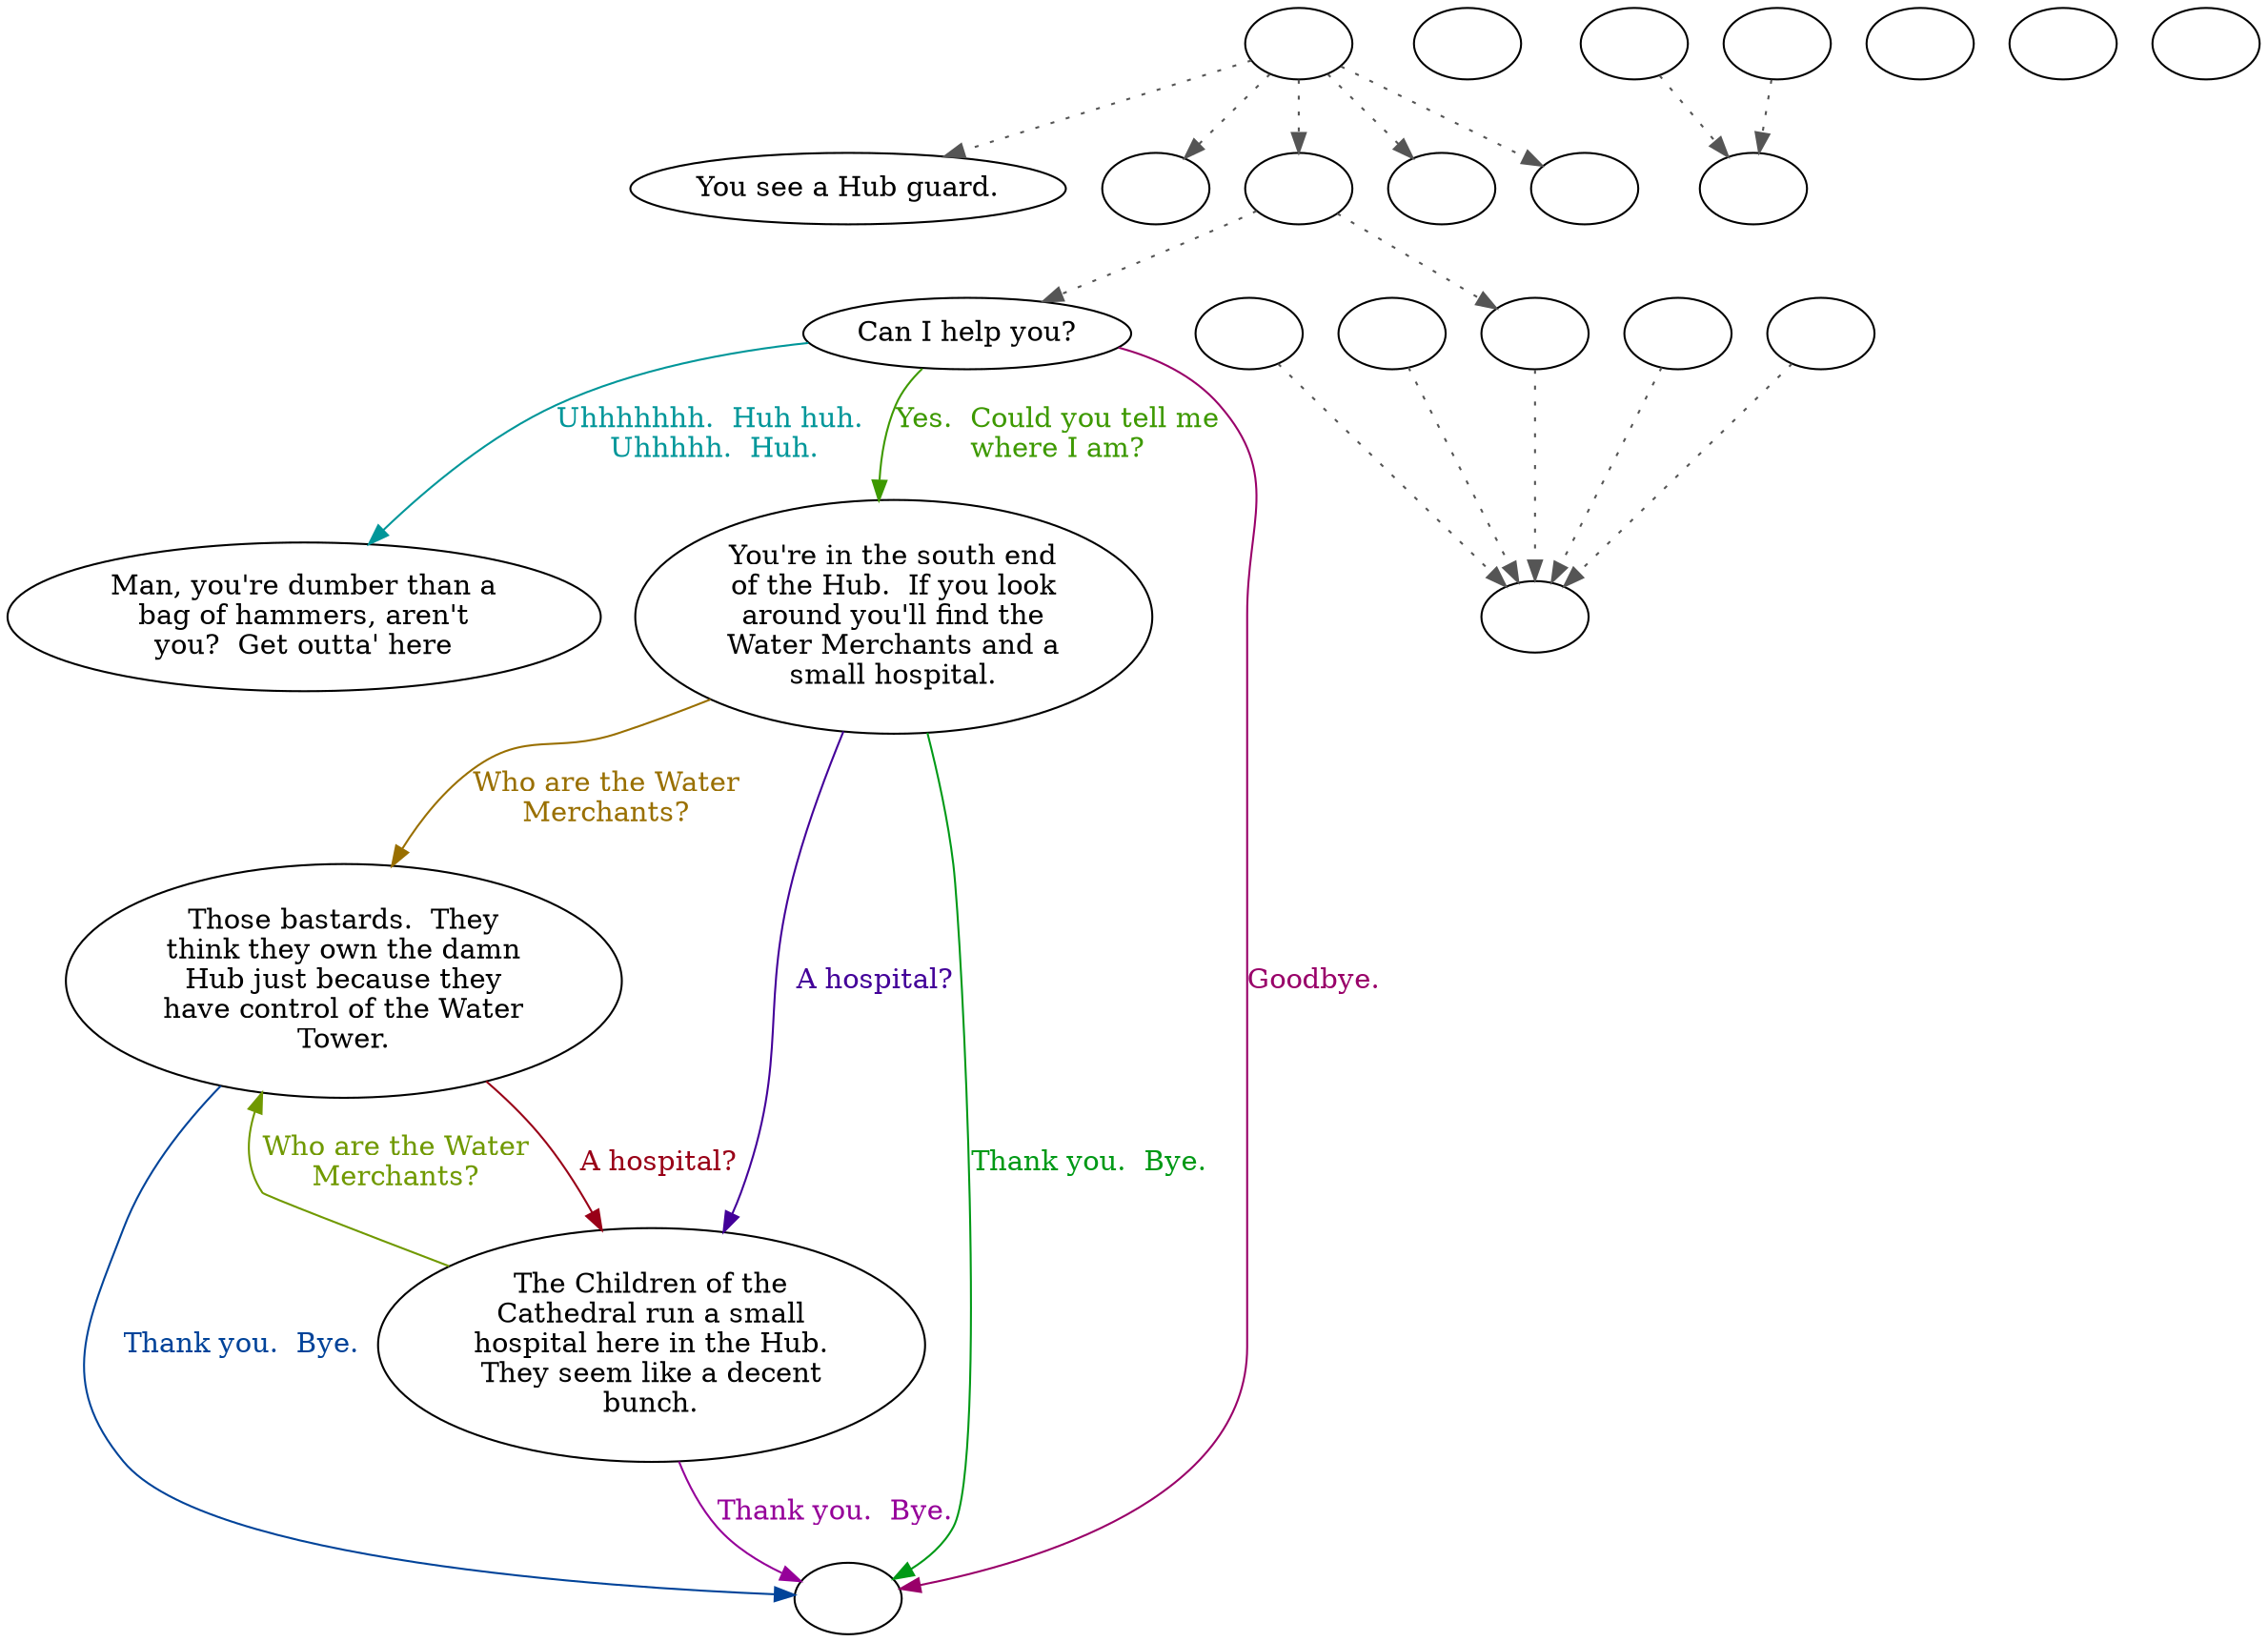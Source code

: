digraph HWMHOST {
  "start" [style=filled       fillcolor="#FFFFFF"       color="#000000"]
  "start" -> "look_at_p_proc" [style=dotted color="#555555"]
  "start" -> "pickup_p_proc" [style=dotted color="#555555"]
  "start" -> "talk_p_proc" [style=dotted color="#555555"]
  "start" -> "critter_p_proc" [style=dotted color="#555555"]
  "start" -> "destroy_p_proc" [style=dotted color="#555555"]
  "start" [label=""]
  "combat" [style=filled       fillcolor="#FFFFFF"       color="#000000"]
  "combat" [label=""]
  "critter_p_proc" [style=filled       fillcolor="#FFFFFF"       color="#000000"]
  "critter_p_proc" [label=""]
  "pickup_p_proc" [style=filled       fillcolor="#FFFFFF"       color="#000000"]
  "pickup_p_proc" [label=""]
  "talk_p_proc" [style=filled       fillcolor="#FFFFFF"       color="#000000"]
  "talk_p_proc" -> "get_reaction" [style=dotted color="#555555"]
  "talk_p_proc" -> "HubWMHost00" [style=dotted color="#555555"]
  "talk_p_proc" [label=""]
  "destroy_p_proc" [style=filled       fillcolor="#FFFFFF"       color="#000000"]
  "destroy_p_proc" [label=""]
  "look_at_p_proc" [style=filled       fillcolor="#FFFFFF"       color="#000000"]
  "look_at_p_proc" [label="You see a Hub guard."]
  "HubWMHost00" [style=filled       fillcolor="#FFFFFF"       color="#000000"]
  "HubWMHost00" [label="Can I help you?"]
  "HubWMHost00" -> "HubWMHost02" [label="Yes.  Could you tell me\nwhere I am?" color="#3D9900" fontcolor="#3D9900"]
  "HubWMHost00" -> "HubWMHost05" [label="Goodbye." color="#990069" fontcolor="#990069"]
  "HubWMHost00" -> "HubWMHost01" [label="Uhhhhhhh.  Huh huh. \nUhhhhh.  Huh." color="#009699" fontcolor="#009699"]
  "HubWMHost01" [style=filled       fillcolor="#FFFFFF"       color="#000000"]
  "HubWMHost01" [label="Man, you're dumber than a\nbag of hammers, aren't\nyou?  Get outta' here"]
  "HubWMHost02" [style=filled       fillcolor="#FFFFFF"       color="#000000"]
  "HubWMHost02" [label="You're in the south end\nof the Hub.  If you look\naround you'll find the\nWater Merchants and a\nsmall hospital."]
  "HubWMHost02" -> "HubWMHost03" [label="Who are the Water\nMerchants?" color="#996F00" fontcolor="#996F00"]
  "HubWMHost02" -> "HubWMHost04" [label="A hospital?" color="#430099" fontcolor="#430099"]
  "HubWMHost02" -> "HubWMHost05" [label="Thank you.  Bye." color="#009916" fontcolor="#009916"]
  "HubWMHost03" [style=filled       fillcolor="#FFFFFF"       color="#000000"]
  "HubWMHost03" [label="Those bastards.  They\nthink they own the damn\nHub just because they\nhave control of the Water\nTower."]
  "HubWMHost03" -> "HubWMHost04" [label="A hospital?" color="#990017" fontcolor="#990017"]
  "HubWMHost03" -> "HubWMHost05" [label="Thank you.  Bye." color="#004399" fontcolor="#004399"]
  "HubWMHost04" [style=filled       fillcolor="#FFFFFF"       color="#000000"]
  "HubWMHost04" [label="The Children of the\nCathedral run a small\nhospital here in the Hub.\nThey seem like a decent\nbunch."]
  "HubWMHost04" -> "HubWMHost03" [label="Who are the Water\nMerchants?" color="#709900" fontcolor="#709900"]
  "HubWMHost04" -> "HubWMHost05" [label="Thank you.  Bye." color="#950099" fontcolor="#950099"]
  "HubWMHost05" [style=filled       fillcolor="#FFFFFF"       color="#000000"]
  "HubWMHost05" [label=""]
  "get_reaction" [style=filled       fillcolor="#FFFFFF"       color="#000000"]
  "get_reaction" -> "ReactToLevel" [style=dotted color="#555555"]
  "get_reaction" [label=""]
  "ReactToLevel" [style=filled       fillcolor="#FFFFFF"       color="#000000"]
  "ReactToLevel" [label=""]
  "LevelToReact" [style=filled       fillcolor="#FFFFFF"       color="#000000"]
  "LevelToReact" [label=""]
  "UpReact" [style=filled       fillcolor="#FFFFFF"       color="#000000"]
  "UpReact" -> "ReactToLevel" [style=dotted color="#555555"]
  "UpReact" [label=""]
  "DownReact" [style=filled       fillcolor="#FFFFFF"       color="#000000"]
  "DownReact" -> "ReactToLevel" [style=dotted color="#555555"]
  "DownReact" [label=""]
  "BottomReact" [style=filled       fillcolor="#FFFFFF"       color="#000000"]
  "BottomReact" [label=""]
  "TopReact" [style=filled       fillcolor="#FFFFFF"       color="#000000"]
  "TopReact" [label=""]
  "BigUpReact" [style=filled       fillcolor="#FFFFFF"       color="#000000"]
  "BigUpReact" -> "ReactToLevel" [style=dotted color="#555555"]
  "BigUpReact" [label=""]
  "BigDownReact" [style=filled       fillcolor="#FFFFFF"       color="#000000"]
  "BigDownReact" -> "ReactToLevel" [style=dotted color="#555555"]
  "BigDownReact" [label=""]
  "UpReactLevel" [style=filled       fillcolor="#FFFFFF"       color="#000000"]
  "UpReactLevel" -> "LevelToReact" [style=dotted color="#555555"]
  "UpReactLevel" [label=""]
  "DownReactLevel" [style=filled       fillcolor="#FFFFFF"       color="#000000"]
  "DownReactLevel" -> "LevelToReact" [style=dotted color="#555555"]
  "DownReactLevel" [label=""]
  "Goodbyes" [style=filled       fillcolor="#FFFFFF"       color="#000000"]
  "Goodbyes" [label=""]
}